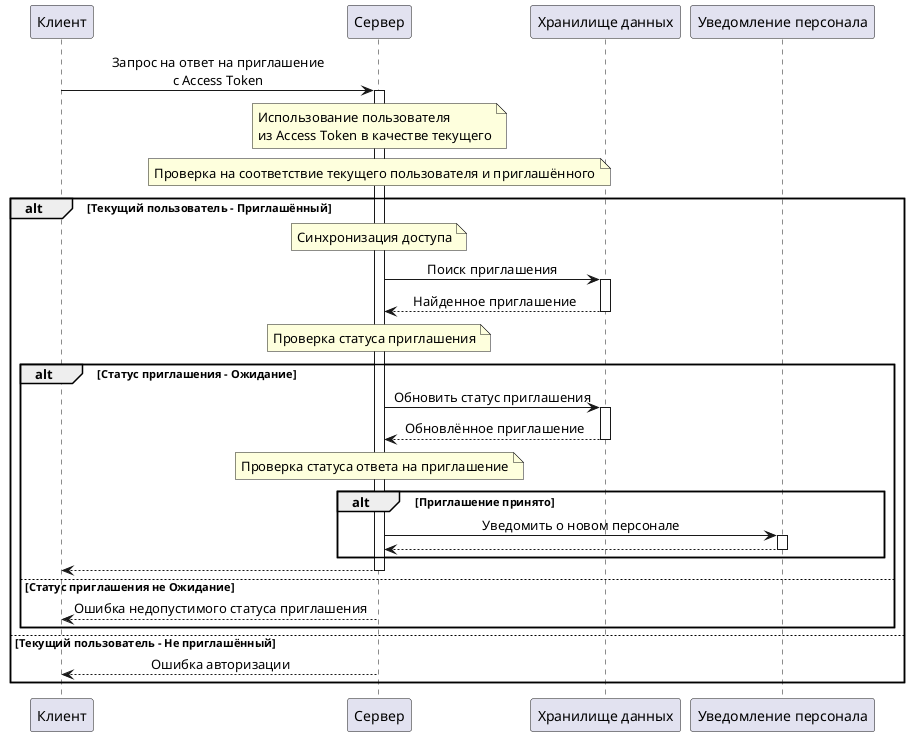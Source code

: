 @startuml
skinparam sequenceMessageAlign center
autoactivate on

participant Клиент
participant Сервер
participant "Хранилище данных" as Хранилище
participant "Уведомление персонала" as Уведомление

Клиент -> Сервер: Запрос на ответ на приглашение\nс Access Token
note over Сервер
Использование пользователя
из Access Token в качестве текущего
end note

note over Сервер: Проверка на соответствие текущего пользователя и приглашённого
alt Текущий пользователь - Приглашённый

    note over Сервер: Синхронизация доступа
    Сервер -> Хранилище: Поиск приглашения
    return Найденное приглашение
    note over Сервер: Проверка статуса приглашения
    alt Статус приглашения - Ожидание
       Сервер -> Хранилище: Обновить статус приглашения
       return Обновлённое приглашение
        note over Сервер: Проверка статуса ответа на приглашение
       alt Приглашение принято
            Сервер -> Уведомление: Уведомить о новом персонале
            return
        end
        return
    else Статус приглашения не Ожидание
        Сервер --> Клиент: Ошибка недопустимого статуса приглашения
    end
else Текущий пользователь - Не приглашённый
    Сервер --> Клиент: Ошибка авторизации
end
@enduml